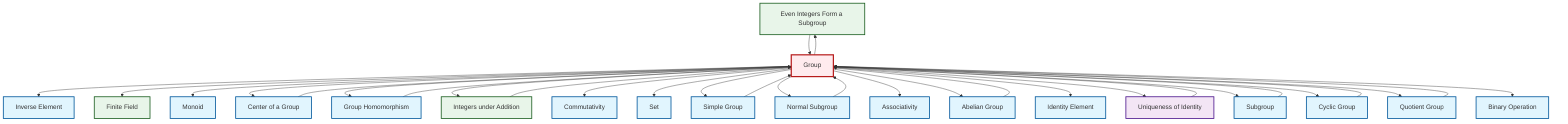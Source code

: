 graph TD
    classDef definition fill:#e1f5fe,stroke:#01579b,stroke-width:2px
    classDef theorem fill:#f3e5f5,stroke:#4a148c,stroke-width:2px
    classDef axiom fill:#fff3e0,stroke:#e65100,stroke-width:2px
    classDef example fill:#e8f5e9,stroke:#1b5e20,stroke-width:2px
    classDef current fill:#ffebee,stroke:#b71c1c,stroke-width:3px
    ex-even-integers-subgroup["Even Integers Form a Subgroup"]:::example
    def-commutativity["Commutativity"]:::definition
    ex-finite-field["Finite Field"]:::example
    def-group["Group"]:::definition
    thm-unique-identity["Uniqueness of Identity"]:::theorem
    def-normal-subgroup["Normal Subgroup"]:::definition
    def-identity-element["Identity Element"]:::definition
    def-center-of-group["Center of a Group"]:::definition
    def-subgroup["Subgroup"]:::definition
    def-quotient-group["Quotient Group"]:::definition
    def-abelian-group["Abelian Group"]:::definition
    def-inverse-element["Inverse Element"]:::definition
    def-monoid["Monoid"]:::definition
    def-set["Set"]:::definition
    def-binary-operation["Binary Operation"]:::definition
    def-homomorphism["Group Homomorphism"]:::definition
    def-simple-group["Simple Group"]:::definition
    ex-integers-addition["Integers under Addition"]:::example
    def-cyclic-group["Cyclic Group"]:::definition
    def-associativity["Associativity"]:::definition
    def-group --> def-inverse-element
    ex-even-integers-subgroup --> def-group
    def-group --> ex-finite-field
    def-group --> def-monoid
    def-quotient-group --> def-group
    def-cyclic-group --> def-group
    def-group --> def-center-of-group
    def-abelian-group --> def-group
    def-group --> def-homomorphism
    def-group --> ex-integers-addition
    def-homomorphism --> def-group
    def-group --> def-commutativity
    def-normal-subgroup --> def-group
    def-group --> def-set
    def-group --> def-simple-group
    def-group --> def-normal-subgroup
    def-group --> def-associativity
    def-group --> def-abelian-group
    def-group --> def-identity-element
    def-subgroup --> def-group
    def-group --> thm-unique-identity
    def-group --> def-subgroup
    def-simple-group --> def-group
    def-center-of-group --> def-group
    def-group --> ex-even-integers-subgroup
    thm-unique-identity --> def-group
    ex-integers-addition --> def-group
    def-group --> def-cyclic-group
    def-group --> def-quotient-group
    def-group --> def-binary-operation
    class def-group current